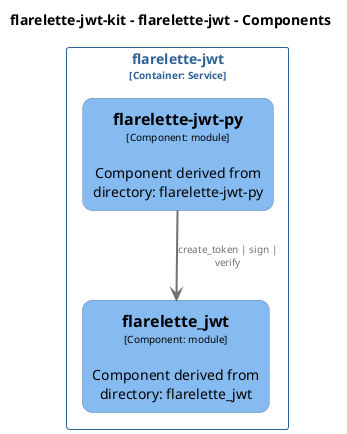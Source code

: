 @startuml
set separator none
title flarelette-jwt-kit - flarelette-jwt - Components

top to bottom direction
skinparam ranksep 60
skinparam nodesep 30

skinparam {
  arrowFontSize 10
  defaultTextAlignment center
  wrapWidth 200
  maxMessageSize 100
  defaultFontName "Arial"
}

hide stereotype

skinparam rectangle<<flarelettejwtkit.flarelettejwt.flarelettejwtpy>> {
  BackgroundColor #85bbf0
  FontColor #000000
  BorderColor #5d82a8
  roundCorner 20
  shadowing false
}
skinparam rectangle<<flarelettejwtkit.flarelettejwt.flarelette_jwt>> {
  BackgroundColor #85bbf0
  FontColor #000000
  BorderColor #5d82a8
  roundCorner 20
  shadowing false
}
skinparam rectangle<<flarelettejwtkit.flarelettejwt>> {
  BorderColor #2e6295
  FontColor #2e6295
  shadowing false
}

rectangle "flarelette-jwt\n<size:10>[Container: Service]</size>" <<flarelettejwtkit.flarelettejwt>> {
  rectangle "==flarelette-jwt-py\n<size:10>[Component: module]</size>\n\nComponent derived from directory: flarelette-jwt-py" <<flarelettejwtkit.flarelettejwt.flarelettejwtpy>> as flarelettejwtkit.flarelettejwt.flarelettejwtpy
  rectangle "==flarelette_jwt\n<size:10>[Component: module]</size>\n\nComponent derived from directory: flarelette_jwt" <<flarelettejwtkit.flarelettejwt.flarelette_jwt>> as flarelettejwtkit.flarelettejwt.flarelette_jwt
}

flarelettejwtkit.flarelettejwt.flarelettejwtpy -[#707070,thickness=2]-> flarelettejwtkit.flarelettejwt.flarelette_jwt : "<color:#707070>create_token | sign | verify"
@enduml